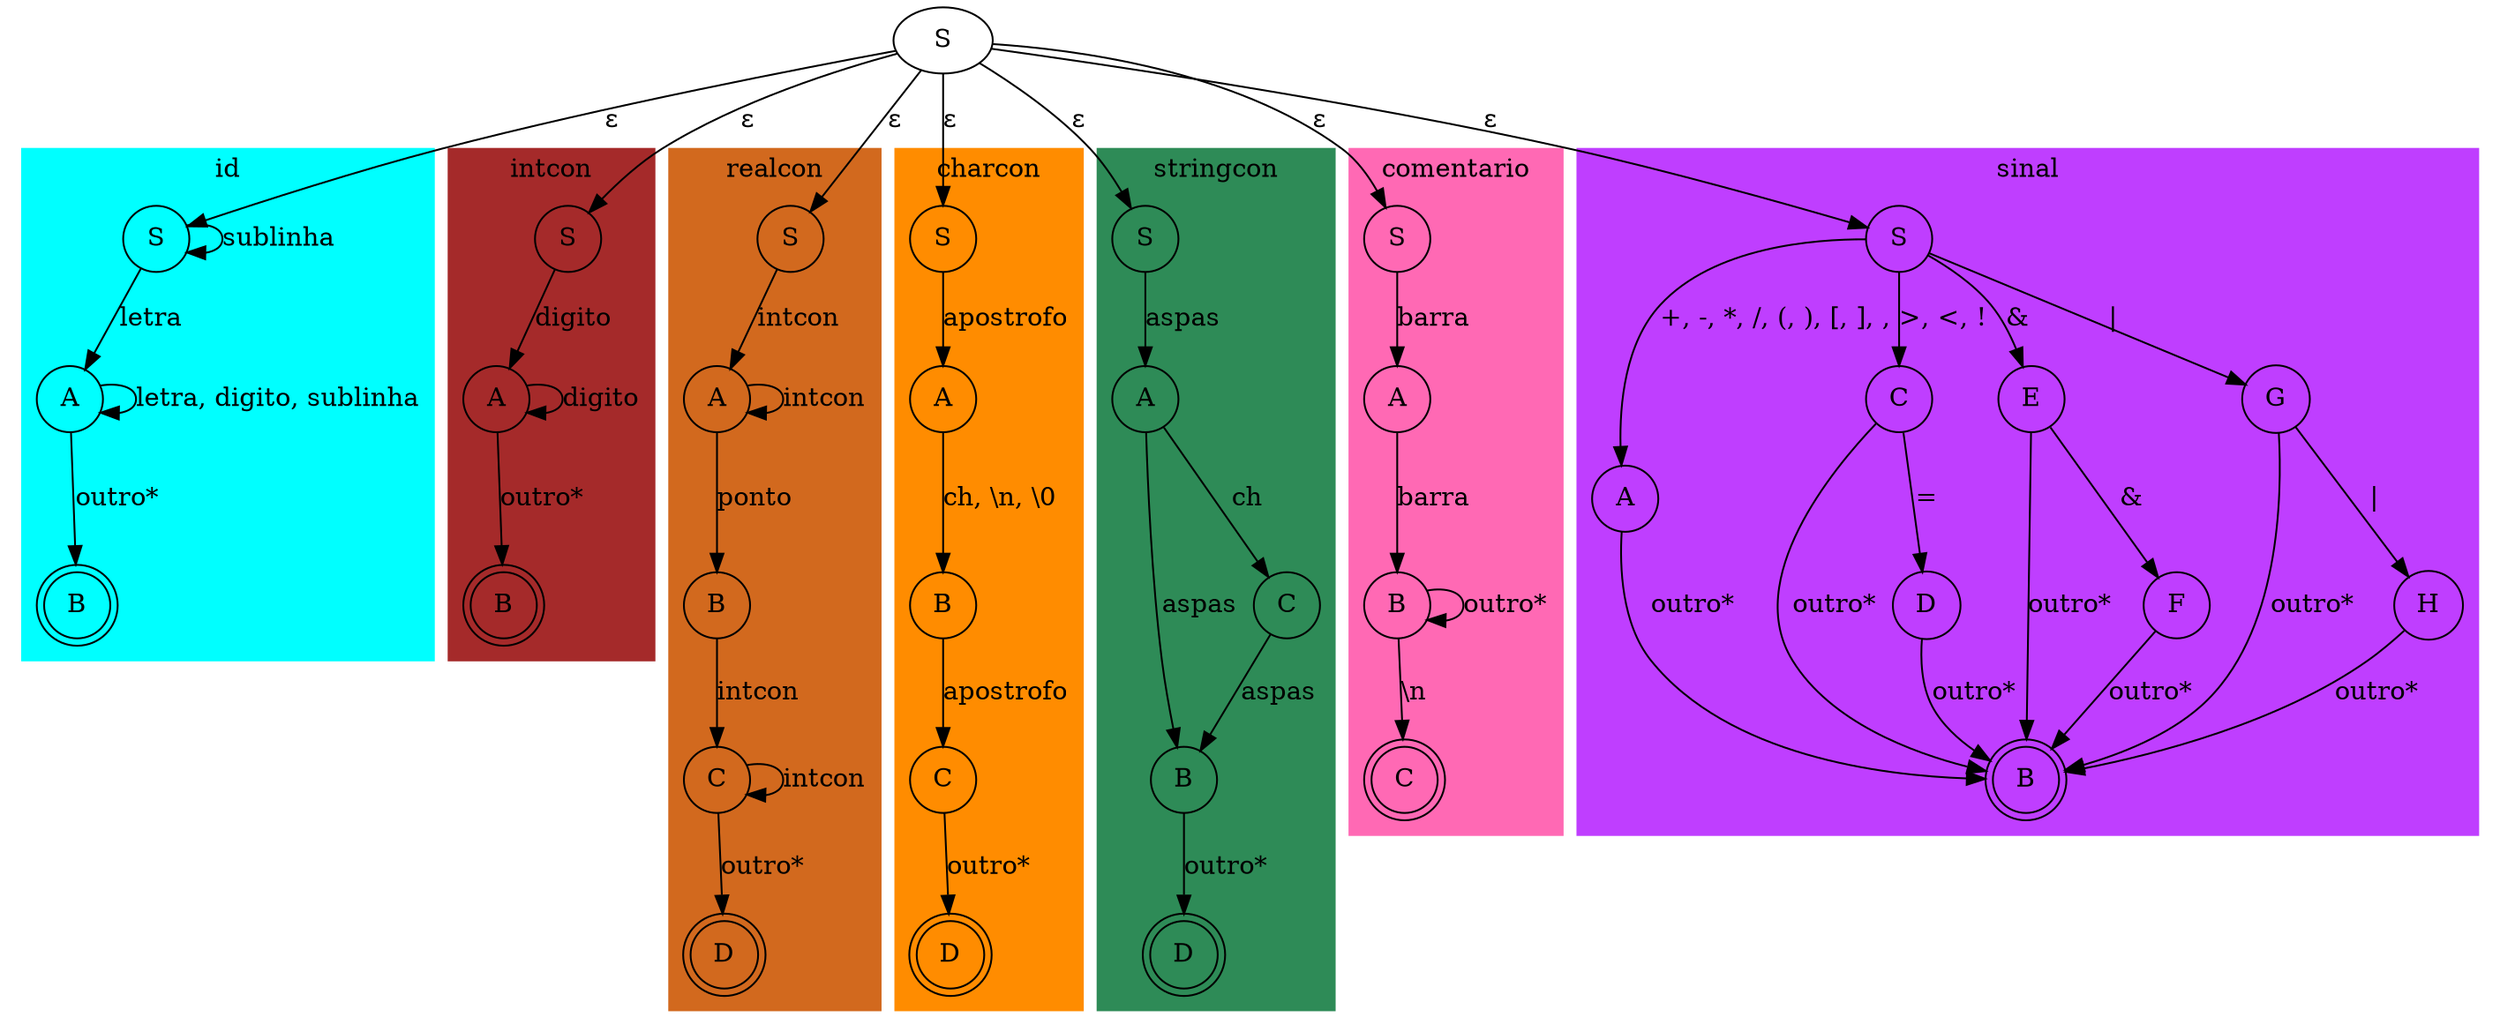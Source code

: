 digraph afd {
		edge [label="ε"];
		S;
		S -> id_S;
		S -> intcon_S;
		S -> realcon_S;
		S -> charcon_S;
		S -> stringcon_S;
		S -> comentario_S;
		S -> sinal_S;

	subgraph cluster_id {
		label="id";
		style="filled";
		color="aqua";

		id_S [label="S" shape=circle];
		id_A [label="A" shape=circle];
		id_B [label="B" shape=doublecircle];

		id_S -> id_S [label="sublinha"];
		id_S -> id_A [label="letra"];
		id_A -> id_A [label="letra, digito, sublinha"];
		id_A -> id_B [label="outro*"];
	}

	subgraph cluster_intcon {
		label="intcon";
		style="filled";
		color="brown";

		intcon_S [label="S" shape=circle];
		intcon_A [label="A" shape=circle];
		intcon_B [label="B" shape=doublecircle];

		intcon_S -> intcon_A [label="digito"];
		intcon_A -> intcon_A [label="digito"];
		intcon_A -> intcon_B [label="outro*"];
	}

	subgraph cluster_realcon {
		label="realcon";
		style="filled";
		color="chocolate";

		realcon_S [label="S" shape=circle];
		realcon_A [label="A" shape=circle];
		realcon_B [label="B" shape=circle];
		realcon_C [label="C" shape=circle];
		realcon_D [label="D" shape=doublecircle];

		realcon_S -> realcon_A [label="intcon"];
		realcon_A -> realcon_A [label="intcon"];
		realcon_A -> realcon_B [label="ponto"];
		realcon_B -> realcon_C [label="intcon"];
		realcon_C -> realcon_C [label="intcon"];
		realcon_C -> realcon_D [label="outro*"];
	}

	subgraph cluster_charcon {
		label="charcon";
		style="filled";
		color="darkorange";

		charcon_S [label="S" shape=circle];
		charcon_A [label="A" shape=circle];
		charcon_B [label="B" shape=circle];
		charcon_C [label="C" shape=circle];
		charcon_D [label="D" shape=doublecircle];

		charcon_S -> charcon_A [label="apostrofo"];
		charcon_A -> charcon_B [label="ch, \\n, \\0"];
		charcon_B -> charcon_C [label="apostrofo"];
		charcon_C -> charcon_D [label="outro*"];
	}

	subgraph cluster_stringcon {
		label="stringcon";
		style="filled";
		color="seagreen";

		stringcon_S [label="S" shape=circle];
		stringcon_A [label="A" shape=circle];
		stringcon_B [label="B" shape=circle];
		stringcon_C [label="C" shape=circle];
		stringcon_D [label="D" shape=doublecircle];

		stringcon_S -> stringcon_A [label="aspas"];
		stringcon_A -> stringcon_B [label="aspas"];
		stringcon_A -> stringcon_C [label="ch"];
		stringcon_C -> stringcon_B [label="aspas"];
		stringcon_B -> stringcon_D [label="outro*"];
	}

	subgraph cluster_comentario {
		label="comentario";
		style="filled";
		color="hotpink";

		comentario_S [label=S shape=circle];
		comentario_A [label=A shape=circle];
		comentario_B [label=B shape=circle];
		comentario_C [label=C shape=doublecircle];

		comentario_S -> comentario_A [label="barra"];
		comentario_A -> comentario_B [label="barra"];
		comentario_B -> comentario_B [label="outro*"];
		comentario_B -> comentario_C [label="\\n"];
	}

	/* sinal */
	/* tem que levar em conta outro* */
	/* +, -, *, /, >, >=, <, <=, =, ==, (, ), [, ], ||, &, &&, ,, !, != */

	subgraph cluster_sinal {
		label="sinal";
		style="filled";
		color="darkorchid1";

		sinal_S [label=S shape=circle];
		sinal_A [label=A shape=circle];
		sinal_B [label=B shape=doublecircle];
		sinal_C [label=C shape=circle];
		sinal_D [label=D shape=circle];
		sinal_E [label=E shape=circle];
		sinal_F [label=F shape=circle];
		sinal_G [label=G shape=circle];
		sinal_H [label=H shape=circle];

		sinal_S -> sinal_A [label="+, -, *, /, (, ), [, ], ,"];
		sinal_A -> sinal_B [label="outro*"];

		sinal_S -> sinal_C [label=">, <, !"];
		sinal_C -> sinal_B [label="outro*"];
		sinal_C -> sinal_D [label="="];
		sinal_D -> sinal_B [label="outro*"];

		sinal_S -> sinal_E [label="&"];
		sinal_E -> sinal_B [label="outro*"];
		sinal_E -> sinal_F [label="&"];
		sinal_F -> sinal_B [label="outro*"];

		sinal_S -> sinal_G [label="|"];
		sinal_G -> sinal_B [label="outro*"];
		sinal_G -> sinal_H [label="|"];
		sinal_H -> sinal_B [label="outro*"];
	}

	/* idconst? leva em conta o ID: nao e lexico */
	/* idproc?: ID: pela especificacao: nao e lexico */

	/* reservadas: */
	/* utilizar constantes para elas, identificando qual palavra reservada eh */
	/* const, pr, init, endp, char, int, real, bool, do, while, endw, var, from, to, dt, by, if, endv, elif, else, endi, getout, getint, getchar, getreal, putint, putchar, putreal */
	/* nao tem afd, verificacao por tabela de palavras reservadas */


}
